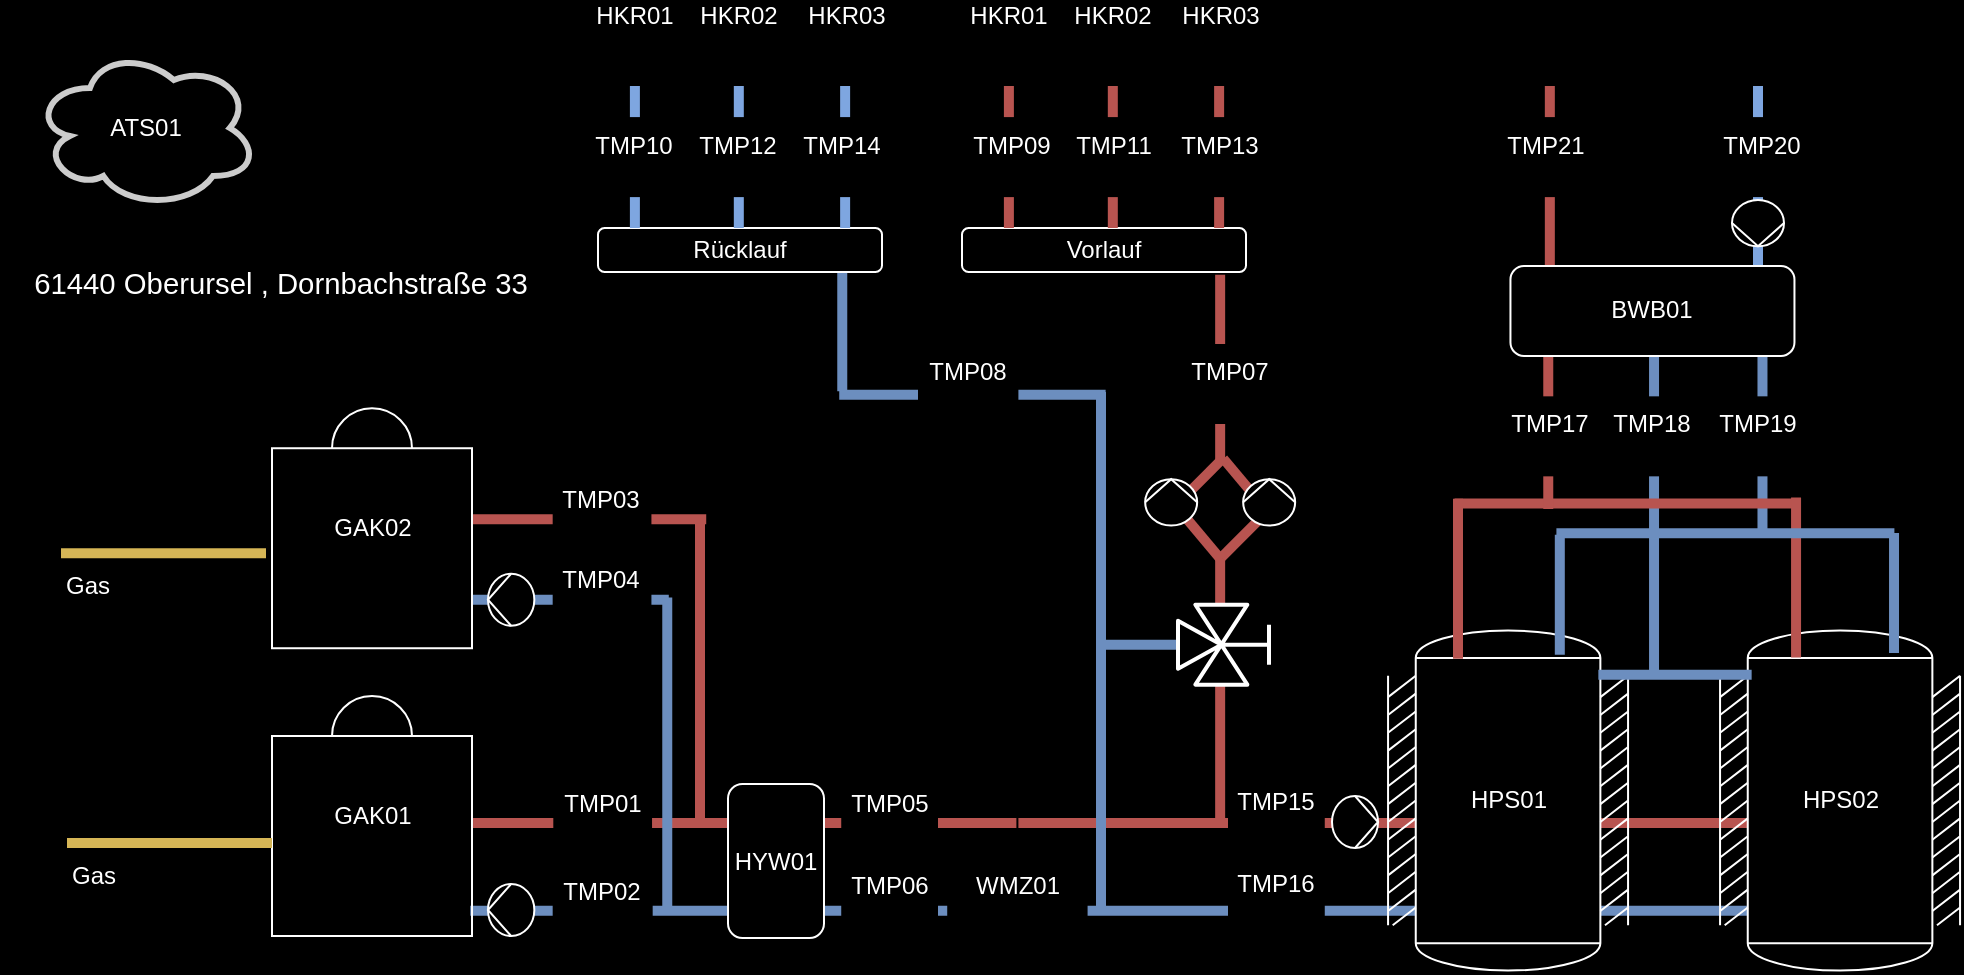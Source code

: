 <mxfile version="13.5.7" type="device"><diagram id="V3q6Fh9Ou1z2hMoxrNTb" name="Page-1"><mxGraphModel dx="1106" dy="900" grid="0" gridSize="10" guides="1" tooltips="1" connect="1" arrows="1" fold="1" page="1" pageScale="1" pageWidth="1169" pageHeight="827" background="#000000" math="0" shadow="0"><root><mxCell id="0"/><mxCell id="1" parent="0"/><mxCell id="9-k8Pmx36fbdROFCDy0--16" value="" style="verticalLabelPosition=middle;align=right;dashed=0;html=1;verticalAlign=top;shape=mxgraph.pid.piping.flange;pointerEvents=1;rotation=90;fillColor=#f8cecc;strokeColor=#b85450;strokeWidth=5;horizontal=0;labelPosition=center;fontColor=#FFFFFF;" parent="1" vertex="1"><mxGeometry x="393.31" y="277.32" width="5" height="116.6" as="geometry"/></mxCell><mxCell id="Nm9hZ-m8uey5Lp0WWR8D-7" value="" style="verticalLabelPosition=middle;align=right;dashed=0;html=1;verticalAlign=top;shape=mxgraph.pid.piping.flange;pointerEvents=1;rotation=90;fillColor=#f8cecc;strokeColor=#b85450;strokeWidth=5;horizontal=0;labelPosition=center;fontColor=#FFFFFF;" parent="1" vertex="1"><mxGeometry x="654.19" y="168.4" width="5" height="638.32" as="geometry"/></mxCell><mxCell id="Nm9hZ-m8uey5Lp0WWR8D-15" value="" style="verticalLabelPosition=bottom;align=right;dashed=0;html=1;verticalAlign=top;shape=mxgraph.pid.piping.flange;pointerEvents=1;rotation=-90;fillColor=#f8cecc;strokeColor=#b85450;strokeWidth=5;direction=south;fontColor=#FFFFFF;" parent="1" vertex="1"><mxGeometry x="375" y="407.92" width="152" height="5" as="geometry"/></mxCell><mxCell id="Nm9hZ-m8uey5Lp0WWR8D-23" value="" style="verticalLabelPosition=bottom;align=right;dashed=0;html=1;verticalAlign=top;shape=mxgraph.pid.piping.flange;pointerEvents=1;rotation=-90;fillColor=#f8cecc;strokeColor=#b85450;strokeWidth=5;direction=south;fontColor=#FFFFFF;" parent="1" vertex="1"><mxGeometry x="664.52" y="257.41" width="93.11" height="5" as="geometry"/></mxCell><mxCell id="9-k8Pmx36fbdROFCDy0--4" value="" style="verticalLabelPosition=middle;align=right;dashed=0;html=1;verticalAlign=top;shape=mxgraph.pid.piping.flange;pointerEvents=1;rotation=90;fillColor=#dae8fc;strokeColor=#6c8ebf;strokeWidth=5;horizontal=0;labelPosition=center;fontColor=#FFFFFF;" parent="1" vertex="1"><mxGeometry x="383.95" y="326.93" width="5" height="97.89" as="geometry"/></mxCell><mxCell id="9-k8Pmx36fbdROFCDy0--18" value="" style="verticalLabelPosition=bottom;align=right;dashed=0;html=1;verticalAlign=top;shape=mxgraph.pid.piping.flange;pointerEvents=1;rotation=-90;fillColor=#dae8fc;strokeColor=#6c8ebf;strokeWidth=5;direction=south;fontColor=#FFFFFF;" parent="1" vertex="1"><mxGeometry x="356.5" y="450.4" width="156.26" height="5" as="geometry"/></mxCell><mxCell id="Pz7P0yIq-g2E_J9b6xaV-10" value="" style="verticalLabelPosition=middle;align=right;dashed=0;html=1;verticalAlign=bottom;shape=mxgraph.pid.piping.flange;pointerEvents=1;rotation=90;fillColor=#dae8fc;strokeColor=#6c8ebf;strokeWidth=5;horizontal=0;labelPosition=center;fontColor=#FFFFFF;" parent="1" vertex="1"><mxGeometry x="653.99" y="211.04" width="5" height="640.73" as="geometry"/></mxCell><mxCell id="9-k8Pmx36fbdROFCDy0--20" value="" style="verticalLabelPosition=bottom;align=center;dashed=0;html=1;verticalAlign=top;shape=mxgraph.pid.piping.flange;pointerEvents=1;rotation=0;fillColor=#dae8fc;strokeColor=#6c8ebf;strokeWidth=5;fontColor=#FFFFFF;" parent="1" vertex="1"><mxGeometry x="649" y="272" width="5" height="260.63" as="geometry"/></mxCell><mxCell id="Nm9hZ-m8uey5Lp0WWR8D-16" value="" style="verticalLabelPosition=middle;align=right;dashed=0;html=1;verticalAlign=top;shape=mxgraph.pid.piping.flange;pointerEvents=1;rotation=90;fillColor=#dae8fc;strokeColor=#6c8ebf;strokeWidth=5;horizontal=0;labelPosition=center;fontColor=#FFFFFF;" parent="1" vertex="1"><mxGeometry x="584.72" y="206.72" width="5" height="133.21" as="geometry"/></mxCell><mxCell id="Nm9hZ-m8uey5Lp0WWR8D-27" value="" style="verticalLabelPosition=bottom;align=right;dashed=0;html=1;verticalAlign=top;shape=mxgraph.pid.piping.flange;pointerEvents=1;rotation=-90;fillColor=#dae8fc;strokeColor=#6c8ebf;strokeWidth=5;direction=south;fontColor=#FFFFFF;" parent="1" vertex="1"><mxGeometry x="492.5" y="239.5" width="59.26" height="5" as="geometry"/></mxCell><mxCell id="Nm9hZ-m8uey5Lp0WWR8D-49" value="" style="verticalLabelPosition=bottom;align=right;dashed=0;html=1;verticalAlign=top;shape=mxgraph.pid.piping.flange;pointerEvents=1;rotation=-90;fillColor=#dae8fc;strokeColor=#6c8ebf;strokeWidth=5;direction=south;fontColor=#FFFFFF;" parent="1" vertex="1"><mxGeometry x="846.78" y="329.78" width="162.48" height="5" as="geometry"/></mxCell><mxCell id="Nm9hZ-m8uey5Lp0WWR8D-50" value="" style="verticalLabelPosition=bottom;align=right;dashed=0;html=1;verticalAlign=top;shape=mxgraph.pid.piping.flange;pointerEvents=1;rotation=-90;fillColor=#dae8fc;strokeColor=#6c8ebf;strokeWidth=5;direction=south;fontColor=#FFFFFF;" parent="1" vertex="1"><mxGeometry x="937" y="293.78" width="90.48" height="5" as="geometry"/></mxCell><mxCell id="Nm9hZ-m8uey5Lp0WWR8D-55" value="" style="verticalLabelPosition=middle;align=center;dashed=0;html=1;verticalAlign=middle;shape=mxgraph.pid.piping.flange;pointerEvents=1;rotation=90;fillColor=#f8cecc;strokeColor=#b85450;strokeWidth=5;direction=south;fontColor=#FFFFFF;labelPosition=left;horizontal=0;" parent="1" vertex="1"><mxGeometry x="829.63" y="162.84" width="92.58" height="5" as="geometry"/></mxCell><mxCell id="Nm9hZ-m8uey5Lp0WWR8D-56" value="" style="verticalLabelPosition=middle;align=center;dashed=0;html=1;verticalAlign=middle;shape=mxgraph.pid.piping.flange;pointerEvents=1;rotation=90;fillColor=#f8cecc;strokeWidth=5;direction=south;fontColor=#FFFFFF;labelPosition=left;horizontal=0;strokeColor=#7EA6E0;" parent="1" vertex="1"><mxGeometry x="934.25" y="162.3" width="91.5" height="5" as="geometry"/></mxCell><mxCell id="9-k8Pmx36fbdROFCDy0--1" value="GAK02" style="verticalLabelPosition=middle;outlineConnect=0;align=center;dashed=0;html=1;verticalAlign=middle;shape=mxgraph.pid.misc.boiler_(dome);labelPosition=center;fillColor=none;strokeColor=#FFFFFF;fontColor=#FFFFFF;" parent="1" vertex="1"><mxGeometry x="237" y="280.12" width="100" height="120" as="geometry"/></mxCell><mxCell id="9-k8Pmx36fbdROFCDy0--8" value="Gas" style="verticalLabelPosition=bottom;align=left;dashed=0;html=1;verticalAlign=top;shape=mxgraph.pid.piping.flange;pointerEvents=1;strokeWidth=5;direction=south;fillColor=#fff2cc;strokeColor=#d6b656;fontColor=#FFFFFF;" parent="1" vertex="1"><mxGeometry x="131.5" y="350.12" width="102.5" height="5" as="geometry"/></mxCell><mxCell id="9-k8Pmx36fbdROFCDy0--11" value="ATS01" style="ellipse;shape=cloud;whiteSpace=wrap;html=1;strokeWidth=3;strokeColor=#CCCCCC;fillColor=none;fontColor=#FFFFFF;" parent="1" vertex="1"><mxGeometry x="118" y="100" width="111.88" height="80" as="geometry"/></mxCell><mxCell id="Pz7P0yIq-g2E_J9b6xaV-8" value="" style="verticalLabelPosition=middle;align=right;dashed=0;html=1;verticalAlign=bottom;shape=mxgraph.pid.piping.flange;pointerEvents=1;rotation=90;fillColor=#f8cecc;strokeColor=#b85450;strokeWidth=5;labelPosition=center;horizontal=0;fontColor=#FFFFFF;" parent="1" vertex="1"><mxGeometry x="910.13" y="243.36" width="5" height="168.71" as="geometry"/></mxCell><mxCell id="Nm9hZ-m8uey5Lp0WWR8D-5" value="" style="edgeStyle=orthogonalEdgeStyle;rounded=0;orthogonalLoop=1;jettySize=auto;html=1;" parent="1" source="Pz7P0yIq-g2E_J9b6xaV-12" target="9-k8Pmx36fbdROFCDy0--15" edge="1"><mxGeometry relative="1" as="geometry"/></mxCell><mxCell id="Pz7P0yIq-g2E_J9b6xaV-16" value="&lt;font&gt;&lt;span style=&quot;font-family: &amp;#34;calibri&amp;#34; , sans-serif ; font-size: 14.667px&quot;&gt;61440 Oberursel&lt;/span&gt;&lt;span style=&quot;font-family: &amp;#34;calibri&amp;#34; , sans-serif ; font-size: 14.667px&quot;&gt;&amp;nbsp;,&amp;nbsp;&lt;/span&gt;&lt;/font&gt;&lt;span style=&quot;font-family: &amp;#34;calibri&amp;#34; , sans-serif ; font-size: 14.667px&quot;&gt;Dornbachstraße 33&lt;/span&gt;" style="text;html=1;strokeColor=none;fillColor=none;align=center;verticalAlign=middle;whiteSpace=wrap;rounded=0;fontColor=#FFFFFF;" parent="1" vertex="1"><mxGeometry x="101" y="205" width="281.25" height="26.96" as="geometry"/></mxCell><mxCell id="Nm9hZ-m8uey5Lp0WWR8D-2" value="GAK01" style="verticalLabelPosition=middle;outlineConnect=0;align=center;dashed=0;html=1;verticalAlign=middle;shape=mxgraph.pid.misc.boiler_(dome);labelPosition=center;fillColor=none;strokeColor=#FFFFFF;fontColor=#FFFFFF;" parent="1" vertex="1"><mxGeometry x="237" y="424" width="100" height="120" as="geometry"/></mxCell><mxCell id="Nm9hZ-m8uey5Lp0WWR8D-3" value="Gas" style="verticalLabelPosition=bottom;align=left;dashed=0;html=1;verticalAlign=top;shape=mxgraph.pid.piping.flange;pointerEvents=1;strokeWidth=5;direction=south;fillColor=#fff2cc;strokeColor=#d6b656;fontColor=#FFFFFF;" parent="1" vertex="1"><mxGeometry x="134.5" y="495" width="102.5" height="5" as="geometry"/></mxCell><mxCell id="Nm9hZ-m8uey5Lp0WWR8D-8" value="" style="shape=mxgraph.pid.pumps_-_iso.pump_(liquid);html=1;pointerEvents=1;align=center;verticalLabelPosition=bottom;verticalAlign=top;dashed=0;strokeColor=#FFFFFF;fillColor=#000000;fontColor=#FFFFFF;rotation=-180;" parent="1" vertex="1"><mxGeometry x="344.99" y="518" width="23.18" height="26" as="geometry"/></mxCell><mxCell id="Nm9hZ-m8uey5Lp0WWR8D-9" value="" style="shape=mxgraph.pid.pumps_-_iso.pump_(liquid);html=1;pointerEvents=1;align=center;verticalLabelPosition=bottom;verticalAlign=top;dashed=0;strokeColor=#FFFFFF;fillColor=#000000;fontColor=#FFFFFF;rotation=-180;" parent="1" vertex="1"><mxGeometry x="344.99" y="362.87" width="23.18" height="26" as="geometry"/></mxCell><mxCell id="Nm9hZ-m8uey5Lp0WWR8D-10" value="HYW01" style="rounded=1;whiteSpace=wrap;html=1;strokeColor=#FFFFFF;rotation=0;fontColor=#FFFFFF;fillColor=#000000;" parent="1" vertex="1"><mxGeometry x="465" y="468" width="48" height="77" as="geometry"/></mxCell><mxCell id="Q0MSv15H2PIOL8-TWJxw-1" value="HPS01" style="shape=mxgraph.pid.vessels.vessel_(dished_ends,_thermal_insulation);html=1;pointerEvents=1;align=center;verticalLabelPosition=middle;verticalAlign=middle;dashed=0;labelPosition=center;strokeColor=#FFFFFF;fontColor=#FFFFFF;fillColor=#000000;" parent="1" vertex="1"><mxGeometry x="795.03" y="391.27" width="120" height="170" as="geometry"/></mxCell><mxCell id="Nm9hZ-m8uey5Lp0WWR8D-4" value="HPS02" style="shape=mxgraph.pid.vessels.vessel_(dished_ends,_thermal_insulation);html=1;pointerEvents=1;align=center;verticalLabelPosition=middle;verticalAlign=middle;dashed=0;labelPosition=center;strokeColor=#FFFFFF;fontColor=#FFFFFF;fillColor=#000000;" parent="1" vertex="1"><mxGeometry x="961.03" y="391.27" width="120" height="170" as="geometry"/></mxCell><mxCell id="Pz7P0yIq-g2E_J9b6xaV-14" value="" style="shape=mxgraph.pid.pumps_-_iso.pump_(liquid);html=1;pointerEvents=1;align=center;verticalLabelPosition=bottom;verticalAlign=top;dashed=0;strokeColor=#FFFFFF;fillColor=#000000;fontColor=#FFFFFF;" parent="1" vertex="1"><mxGeometry x="767" y="474" width="23" height="26" as="geometry"/></mxCell><mxCell id="Nm9hZ-m8uey5Lp0WWR8D-14" value="" style="verticalLabelPosition=middle;align=right;dashed=0;html=1;verticalAlign=top;shape=mxgraph.pid.piping.flange;pointerEvents=1;rotation=90;fillColor=#dae8fc;strokeColor=#6c8ebf;strokeWidth=5;horizontal=0;labelPosition=center;fontColor=#FFFFFF;" parent="1" vertex="1"><mxGeometry x="678.31" y="367" width="5" height="62.65" as="geometry"/></mxCell><mxCell id="Pz7P0yIq-g2E_J9b6xaV-9" value="" style="verticalLabelPosition=bottom;align=right;dashed=0;html=1;verticalAlign=top;shape=mxgraph.pid.piping.flange;pointerEvents=1;rotation=-90;fillColor=#f8cecc;strokeColor=#b85450;strokeWidth=5;direction=south;fontColor=#FFFFFF;" parent="1" vertex="1"><mxGeometry x="646.11" y="417.71" width="129.93" height="5" as="geometry"/></mxCell><mxCell id="9-k8Pmx36fbdROFCDy0--19" value="" style="verticalLabelPosition=bottom;align=center;html=1;verticalAlign=top;pointerEvents=1;dashed=0;shape=mxgraph.pid2valves.valve;valveType=threeWay;actuator=man;strokeWidth=2;rotation=90;strokeColor=#FFFFFF;fillColor=#000000;fontColor=#FFFFFF;" parent="1" vertex="1"><mxGeometry x="696" y="372.33" width="40" height="52" as="geometry"/></mxCell><mxCell id="Nm9hZ-m8uey5Lp0WWR8D-19" value="" style="verticalLabelPosition=bottom;align=right;dashed=0;html=1;verticalAlign=top;shape=mxgraph.pid.piping.flange;pointerEvents=1;rotation=-45;fillColor=#f8cecc;strokeColor=#b85450;strokeWidth=5;direction=south;fontColor=#FFFFFF;" parent="1" vertex="1"><mxGeometry x="706.51" y="340.17" width="34.4" height="5" as="geometry"/></mxCell><mxCell id="Nm9hZ-m8uey5Lp0WWR8D-20" value="" style="verticalLabelPosition=bottom;align=right;dashed=0;html=1;verticalAlign=top;shape=mxgraph.pid.piping.flange;pointerEvents=1;rotation=-130;fillColor=#f8cecc;strokeColor=#b85450;strokeWidth=5;direction=south;fontColor=#FFFFFF;" parent="1" vertex="1"><mxGeometry x="683.31" y="340.17" width="34.4" height="5" as="geometry"/></mxCell><mxCell id="Nm9hZ-m8uey5Lp0WWR8D-21" value="" style="verticalLabelPosition=bottom;align=right;dashed=0;html=1;verticalAlign=top;shape=mxgraph.pid.piping.flange;pointerEvents=1;rotation=-130;fillColor=#f8cecc;strokeColor=#b85450;strokeWidth=5;direction=south;fontColor=#FFFFFF;" parent="1" vertex="1"><mxGeometry x="706.51" y="316" width="34.4" height="5" as="geometry"/></mxCell><mxCell id="Nm9hZ-m8uey5Lp0WWR8D-22" value="" style="verticalLabelPosition=bottom;align=right;dashed=0;html=1;verticalAlign=top;shape=mxgraph.pid.piping.flange;pointerEvents=1;rotation=-45;fillColor=#f8cecc;strokeColor=#b85450;strokeWidth=5;direction=south;fontColor=#FFFFFF;" parent="1" vertex="1"><mxGeometry x="682.16" y="267.23" width="34.4" height="102.17" as="geometry"/></mxCell><mxCell id="Nm9hZ-m8uey5Lp0WWR8D-18" value="" style="shape=mxgraph.pid.pumps_-_iso.pump_(liquid);html=1;pointerEvents=1;align=center;verticalLabelPosition=bottom;verticalAlign=top;dashed=0;strokeColor=#FFFFFF;fillColor=#000000;fontColor=#FFFFFF;rotation=-90;" parent="1" vertex="1"><mxGeometry x="723.99" y="314.17" width="23.18" height="26" as="geometry"/></mxCell><mxCell id="Nm9hZ-m8uey5Lp0WWR8D-17" value="" style="shape=mxgraph.pid.pumps_-_iso.pump_(liquid);html=1;pointerEvents=1;align=center;verticalLabelPosition=bottom;verticalAlign=top;dashed=0;strokeColor=#FFFFFF;fillColor=#000000;fontColor=#FFFFFF;rotation=-90;" parent="1" vertex="1"><mxGeometry x="674.99" y="314.17" width="23.18" height="26" as="geometry"/></mxCell><mxCell id="Nm9hZ-m8uey5Lp0WWR8D-25" value="Rücklauf" style="rounded=1;whiteSpace=wrap;html=1;strokeColor=#FFFFFF;rotation=0;fontColor=#FFFFFF;fillColor=#000000;" parent="1" vertex="1"><mxGeometry x="400" y="190" width="142" height="22" as="geometry"/></mxCell><mxCell id="Nm9hZ-m8uey5Lp0WWR8D-26" value="Vorlauf" style="rounded=1;whiteSpace=wrap;html=1;strokeColor=#FFFFFF;rotation=0;fontColor=#FFFFFF;fillColor=#000000;" parent="1" vertex="1"><mxGeometry x="582" y="190" width="142" height="22" as="geometry"/></mxCell><mxCell id="Nm9hZ-m8uey5Lp0WWR8D-28" value="HKR03" style="verticalLabelPosition=middle;align=center;dashed=0;html=1;verticalAlign=middle;shape=mxgraph.pid.piping.flange;pointerEvents=1;rotation=90;fillColor=#f8cecc;strokeColor=#b85450;strokeWidth=5;direction=south;fontColor=#FFFFFF;labelPosition=left;horizontal=0;" parent="1" vertex="1"><mxGeometry x="675.06" y="152.05" width="71" height="5" as="geometry"/></mxCell><mxCell id="Nm9hZ-m8uey5Lp0WWR8D-29" value="HKR02" style="verticalLabelPosition=middle;align=center;dashed=0;html=1;verticalAlign=middle;shape=mxgraph.pid.piping.flange;pointerEvents=1;rotation=90;fillColor=#f8cecc;strokeColor=#b85450;strokeWidth=5;direction=south;fontColor=#FFFFFF;labelPosition=left;horizontal=0;" parent="1" vertex="1"><mxGeometry x="621.91" y="152.05" width="71" height="5" as="geometry"/></mxCell><mxCell id="Nm9hZ-m8uey5Lp0WWR8D-30" value="HKR01" style="verticalLabelPosition=middle;align=center;dashed=0;html=1;verticalAlign=middle;shape=mxgraph.pid.piping.flange;pointerEvents=1;rotation=90;fillColor=#f8cecc;strokeColor=#b85450;strokeWidth=5;direction=south;fontColor=#FFFFFF;labelPosition=left;horizontal=0;" parent="1" vertex="1"><mxGeometry x="569.95" y="152.05" width="71" height="5" as="geometry"/></mxCell><mxCell id="Nm9hZ-m8uey5Lp0WWR8D-31" value="HKR03" style="verticalLabelPosition=middle;align=center;dashed=0;html=1;verticalAlign=middle;shape=mxgraph.pid.piping.flange;pointerEvents=1;rotation=90;fillColor=#f8cecc;strokeWidth=5;direction=south;fontColor=#FFFFFF;labelPosition=left;horizontal=0;strokeColor=#7EA6E0;" parent="1" vertex="1"><mxGeometry x="488.06" y="152.05" width="71" height="5" as="geometry"/></mxCell><mxCell id="Nm9hZ-m8uey5Lp0WWR8D-32" value="HKR02" style="verticalLabelPosition=middle;align=center;dashed=0;html=1;verticalAlign=middle;shape=mxgraph.pid.piping.flange;pointerEvents=1;rotation=90;fillColor=#f8cecc;strokeWidth=5;direction=south;fontColor=#FFFFFF;labelPosition=left;horizontal=0;strokeColor=#7EA6E0;" parent="1" vertex="1"><mxGeometry x="434.91" y="152.05" width="71" height="5" as="geometry"/></mxCell><mxCell id="Nm9hZ-m8uey5Lp0WWR8D-33" value="HKR01" style="verticalLabelPosition=middle;align=center;dashed=0;html=1;verticalAlign=middle;shape=mxgraph.pid.piping.flange;pointerEvents=1;rotation=90;fillColor=#f8cecc;strokeWidth=5;direction=south;fontColor=#FFFFFF;labelPosition=left;horizontal=0;strokeColor=#7EA6E0;" parent="1" vertex="1"><mxGeometry x="382.95" y="152.05" width="71" height="5" as="geometry"/></mxCell><mxCell id="Nm9hZ-m8uey5Lp0WWR8D-40" value="" style="verticalLabelPosition=bottom;align=right;dashed=0;html=1;verticalAlign=top;shape=mxgraph.pid.piping.flange;pointerEvents=1;rotation=-90;fillColor=#f8cecc;strokeColor=#b85450;strokeWidth=5;direction=south;fontColor=#FFFFFF;" parent="1" vertex="1"><mxGeometry x="790" y="362.86" width="80" height="5" as="geometry"/></mxCell><mxCell id="Nm9hZ-m8uey5Lp0WWR8D-41" value="" style="verticalLabelPosition=bottom;align=right;dashed=0;html=1;verticalAlign=top;shape=mxgraph.pid.piping.flange;pointerEvents=1;rotation=-90;fillColor=#f8cecc;strokeColor=#b85450;strokeWidth=5;direction=south;fontColor=#FFFFFF;" parent="1" vertex="1"><mxGeometry x="959.03" y="362.27" width="80" height="5" as="geometry"/></mxCell><mxCell id="Nm9hZ-m8uey5Lp0WWR8D-42" value="" style="verticalLabelPosition=middle;align=right;dashed=0;html=1;verticalAlign=top;shape=mxgraph.pid.piping.flange;pointerEvents=1;rotation=90;fillColor=#dae8fc;strokeColor=#6c8ebf;strokeWidth=5;horizontal=0;labelPosition=center;fontColor=#FFFFFF;" parent="1" vertex="1"><mxGeometry x="936" y="375" width="5" height="76.65" as="geometry"/></mxCell><mxCell id="Nm9hZ-m8uey5Lp0WWR8D-43" value="" style="verticalLabelPosition=bottom;align=right;dashed=0;html=1;verticalAlign=top;shape=mxgraph.pid.piping.flange;pointerEvents=1;rotation=-90;fillColor=#f8cecc;strokeColor=#b85450;strokeWidth=5;direction=south;fontColor=#FFFFFF;" parent="1" vertex="1"><mxGeometry x="835.13" y="288.0" width="80" height="5" as="geometry"/></mxCell><mxCell id="Nm9hZ-m8uey5Lp0WWR8D-44" value="" style="verticalLabelPosition=middle;align=right;dashed=0;html=1;verticalAlign=top;shape=mxgraph.pid.piping.flange;pointerEvents=1;rotation=90;fillColor=#dae8fc;strokeColor=#6c8ebf;strokeWidth=5;horizontal=0;labelPosition=center;fontColor=#FFFFFF;" parent="1" vertex="1"><mxGeometry x="961.2" y="258.18" width="5" height="169" as="geometry"/></mxCell><mxCell id="Nm9hZ-m8uey5Lp0WWR8D-45" value="" style="verticalLabelPosition=bottom;align=right;dashed=0;html=1;verticalAlign=top;shape=mxgraph.pid.piping.flange;pointerEvents=1;rotation=-90;fillColor=#dae8fc;strokeColor=#6c8ebf;strokeWidth=5;direction=south;fontColor=#FFFFFF;" parent="1" vertex="1"><mxGeometry x="850.89" y="370.89" width="60.03" height="5" as="geometry"/></mxCell><mxCell id="Nm9hZ-m8uey5Lp0WWR8D-46" value="" style="verticalLabelPosition=bottom;align=right;dashed=0;html=1;verticalAlign=top;shape=mxgraph.pid.piping.flange;pointerEvents=1;rotation=-90;fillColor=#dae8fc;strokeColor=#6c8ebf;strokeWidth=5;direction=south;fontColor=#FFFFFF;" parent="1" vertex="1"><mxGeometry x="1018" y="370" width="60.03" height="5" as="geometry"/></mxCell><mxCell id="Nm9hZ-m8uey5Lp0WWR8D-57" style="edgeStyle=orthogonalEdgeStyle;rounded=0;orthogonalLoop=1;jettySize=auto;html=1;fontColor=#FFFFFF;" parent="1" source="Nm9hZ-m8uey5Lp0WWR8D-55" target="Nm9hZ-m8uey5Lp0WWR8D-55" edge="1"><mxGeometry relative="1" as="geometry"/></mxCell><mxCell id="Nm9hZ-m8uey5Lp0WWR8D-54" value="BWB01" style="rounded=1;whiteSpace=wrap;html=1;strokeColor=#FFFFFF;rotation=0;fontColor=#FFFFFF;fillColor=#000000;" parent="1" vertex="1"><mxGeometry x="856.23" y="209" width="142" height="44.96" as="geometry"/></mxCell><mxCell id="Nm9hZ-m8uey5Lp0WWR8D-60" value="" style="shape=mxgraph.pid.pumps_-_iso.pump_(liquid);html=1;pointerEvents=1;align=center;verticalLabelPosition=bottom;verticalAlign=top;dashed=0;strokeColor=#FFFFFF;fillColor=#000000;fontColor=#FFFFFF;rotation=90;" parent="1" vertex="1"><mxGeometry x="968.41" y="174.55" width="23.18" height="26" as="geometry"/></mxCell><mxCell id="Pz7P0yIq-g2E_J9b6xaV-12" value="TMP07" style="rounded=0;whiteSpace=wrap;html=1;strokeWidth=1;strokeColor=none;verticalAlign=top;fontColor=#FFFFFF;fillColor=#000000;" parent="1" vertex="1"><mxGeometry x="690.91" y="248" width="50" height="40" as="geometry"/></mxCell><mxCell id="9-k8Pmx36fbdROFCDy0--29" value="TMP04" style="rounded=0;whiteSpace=wrap;html=1;strokeWidth=1;strokeColor=none;verticalAlign=top;fontColor=#FFFFFF;fillColor=#000000;" parent="1" vertex="1"><mxGeometry x="377.34" y="351.62" width="49.37" height="40" as="geometry"/></mxCell><mxCell id="9-k8Pmx36fbdROFCDy0--30" value="TMP03" style="rounded=0;whiteSpace=wrap;html=1;strokeWidth=1;strokeColor=none;verticalAlign=top;fontColor=#FFFFFF;fillColor=#000000;" parent="1" vertex="1"><mxGeometry x="377.34" y="311.62" width="49.37" height="40" as="geometry"/></mxCell><mxCell id="Pz7P0yIq-g2E_J9b6xaV-13" value="TMP08" style="rounded=0;whiteSpace=wrap;html=1;strokeWidth=1;strokeColor=none;verticalAlign=top;fontColor=#FFFFFF;fillColor=#000000;" parent="1" vertex="1"><mxGeometry x="560" y="248" width="50" height="40" as="geometry"/></mxCell><mxCell id="Nm9hZ-m8uey5Lp0WWR8D-12" value="TMP15" style="rounded=0;whiteSpace=wrap;html=1;strokeWidth=1;strokeColor=none;verticalAlign=top;fontColor=#FFFFFF;fillColor=#000000;" parent="1" vertex="1"><mxGeometry x="715" y="462.55" width="48.38" height="40" as="geometry"/></mxCell><mxCell id="Nm9hZ-m8uey5Lp0WWR8D-13" value="TMP16" style="rounded=0;whiteSpace=wrap;html=1;strokeWidth=1;strokeColor=none;verticalAlign=top;fontColor=#FFFFFF;fillColor=#000000;" parent="1" vertex="1"><mxGeometry x="715" y="504" width="48.38" height="40" as="geometry"/></mxCell><mxCell id="Nm9hZ-m8uey5Lp0WWR8D-34" value="TMP09" style="rounded=0;whiteSpace=wrap;html=1;strokeWidth=1;strokeColor=none;verticalAlign=top;fontColor=#FFFFFF;fillColor=#000000;" parent="1" vertex="1"><mxGeometry x="582" y="134.55" width="50" height="40" as="geometry"/></mxCell><mxCell id="Nm9hZ-m8uey5Lp0WWR8D-35" value="TMP11" style="rounded=0;whiteSpace=wrap;html=1;strokeWidth=1;strokeColor=none;verticalAlign=top;fontColor=#FFFFFF;fillColor=#000000;" parent="1" vertex="1"><mxGeometry x="633.31" y="134.55" width="50" height="40" as="geometry"/></mxCell><mxCell id="Nm9hZ-m8uey5Lp0WWR8D-36" value="TMP13" style="rounded=0;whiteSpace=wrap;html=1;strokeWidth=1;strokeColor=none;verticalAlign=top;fontColor=#FFFFFF;fillColor=#000000;" parent="1" vertex="1"><mxGeometry x="686.08" y="134.55" width="50" height="40" as="geometry"/></mxCell><mxCell id="Nm9hZ-m8uey5Lp0WWR8D-37" value="TMP10" style="rounded=0;whiteSpace=wrap;html=1;strokeWidth=1;strokeColor=none;verticalAlign=top;fontColor=#FFFFFF;fillColor=#000000;" parent="1" vertex="1"><mxGeometry x="393.31" y="134.55" width="50" height="40" as="geometry"/></mxCell><mxCell id="Nm9hZ-m8uey5Lp0WWR8D-38" value="TMP12" style="rounded=0;whiteSpace=wrap;html=1;strokeWidth=1;strokeColor=none;verticalAlign=top;fontColor=#FFFFFF;fillColor=#000000;" parent="1" vertex="1"><mxGeometry x="444.62" y="134.55" width="50" height="40" as="geometry"/></mxCell><mxCell id="Nm9hZ-m8uey5Lp0WWR8D-39" value="TMP14" style="rounded=0;whiteSpace=wrap;html=1;strokeWidth=1;strokeColor=none;verticalAlign=top;fontColor=#FFFFFF;fillColor=#000000;" parent="1" vertex="1"><mxGeometry x="497.39" y="134.55" width="50" height="40" as="geometry"/></mxCell><mxCell id="Nm9hZ-m8uey5Lp0WWR8D-51" value="TMP17" style="rounded=0;whiteSpace=wrap;html=1;strokeWidth=1;strokeColor=none;verticalAlign=top;fontColor=#FFFFFF;fillColor=#000000;" parent="1" vertex="1"><mxGeometry x="850.92" y="274.17" width="50" height="40" as="geometry"/></mxCell><mxCell id="Nm9hZ-m8uey5Lp0WWR8D-52" value="TMP18" style="rounded=0;whiteSpace=wrap;html=1;strokeWidth=1;strokeColor=none;verticalAlign=top;fontColor=#FFFFFF;fillColor=#000000;" parent="1" vertex="1"><mxGeometry x="902.23" y="274.17" width="50" height="40" as="geometry"/></mxCell><mxCell id="Nm9hZ-m8uey5Lp0WWR8D-53" value="TMP19" style="rounded=0;whiteSpace=wrap;html=1;strokeWidth=1;strokeColor=none;verticalAlign=top;fontColor=#FFFFFF;fillColor=#000000;" parent="1" vertex="1"><mxGeometry x="955" y="274.17" width="50" height="40" as="geometry"/></mxCell><mxCell id="Nm9hZ-m8uey5Lp0WWR8D-58" value="TMP21" style="rounded=0;whiteSpace=wrap;html=1;strokeWidth=1;strokeColor=none;verticalAlign=top;fontColor=#FFFFFF;fillColor=#000000;" parent="1" vertex="1"><mxGeometry x="849.46" y="134.55" width="50" height="40" as="geometry"/></mxCell><mxCell id="Nm9hZ-m8uey5Lp0WWR8D-59" value="TMP20" style="rounded=0;whiteSpace=wrap;html=1;strokeWidth=1;strokeColor=none;verticalAlign=top;fontColor=#FFFFFF;fillColor=#000000;" parent="1" vertex="1"><mxGeometry x="957.24" y="134.55" width="50" height="40" as="geometry"/></mxCell><object label="WMZ01" Seriennummer="12345" id="9-k8Pmx36fbdROFCDy0--15"><mxCell style="rounded=0;whiteSpace=wrap;html=1;strokeWidth=1;strokeColor=none;verticalAlign=top;fontColor=#FFFFFF;rotation=0;fillColor=#000000;" parent="1" vertex="1"><mxGeometry x="574.61" y="505" width="70.18" height="40" as="geometry"/></mxCell></object><mxCell id="9-k8Pmx36fbdROFCDy0--32" value="TMP01" style="rounded=0;whiteSpace=wrap;html=1;strokeWidth=1;strokeColor=none;verticalAlign=top;fontColor=#FFFFFF;fillColor=#000000;" parent="1" vertex="1"><mxGeometry x="377.65" y="463.55" width="49.37" height="40" as="geometry"/></mxCell><mxCell id="9-k8Pmx36fbdROFCDy0--33" value="TMP02" style="rounded=0;whiteSpace=wrap;html=1;strokeWidth=1;strokeColor=none;verticalAlign=top;fontColor=#FFFFFF;fillColor=#000000;" parent="1" vertex="1"><mxGeometry x="377.34" y="508" width="50" height="40" as="geometry"/></mxCell><mxCell id="9-k8Pmx36fbdROFCDy0--34" value="TMP05" style="rounded=0;whiteSpace=wrap;html=1;strokeWidth=1;strokeColor=none;verticalAlign=top;fontColor=#FFFFFF;fillColor=#000000;" parent="1" vertex="1"><mxGeometry x="521.62" y="463.55" width="48.38" height="40" as="geometry"/></mxCell><mxCell id="9-k8Pmx36fbdROFCDy0--35" value="TMP06" style="rounded=0;whiteSpace=wrap;html=1;strokeWidth=1;strokeColor=none;verticalAlign=top;fontColor=#FFFFFF;fillColor=#000000;" parent="1" vertex="1"><mxGeometry x="521.62" y="505.0" width="48.38" height="40" as="geometry"/></mxCell></root></mxGraphModel></diagram></mxfile>